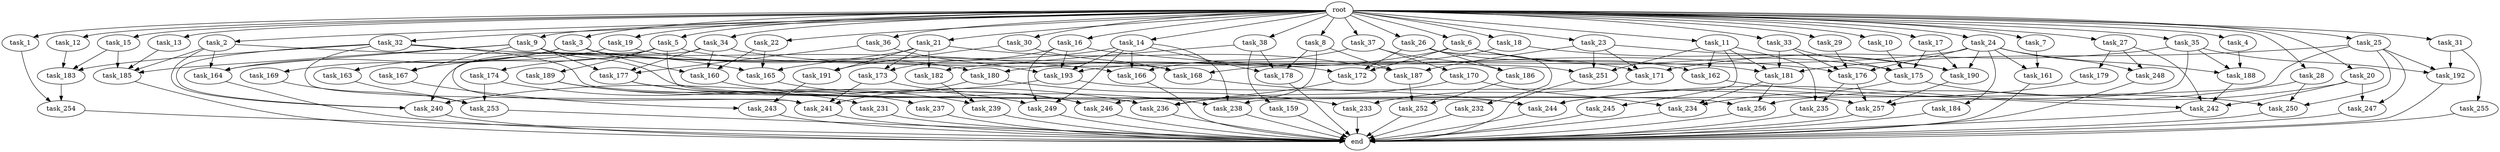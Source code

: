 digraph G {
  root [size="0.000000"];
  task_1 [size="1.024000"];
  task_2 [size="1.024000"];
  task_3 [size="1.024000"];
  task_4 [size="1.024000"];
  task_5 [size="1.024000"];
  task_6 [size="1.024000"];
  task_7 [size="1.024000"];
  task_8 [size="1.024000"];
  task_9 [size="1.024000"];
  task_10 [size="1.024000"];
  task_11 [size="1.024000"];
  task_12 [size="1.024000"];
  task_13 [size="1.024000"];
  task_14 [size="1.024000"];
  task_15 [size="1.024000"];
  task_16 [size="1.024000"];
  task_17 [size="1.024000"];
  task_18 [size="1.024000"];
  task_19 [size="1.024000"];
  task_20 [size="1.024000"];
  task_21 [size="1.024000"];
  task_22 [size="1.024000"];
  task_23 [size="1.024000"];
  task_24 [size="1.024000"];
  task_25 [size="1.024000"];
  task_26 [size="1.024000"];
  task_27 [size="1.024000"];
  task_28 [size="1.024000"];
  task_29 [size="1.024000"];
  task_30 [size="1.024000"];
  task_31 [size="1.024000"];
  task_32 [size="1.024000"];
  task_33 [size="1.024000"];
  task_34 [size="1.024000"];
  task_35 [size="1.024000"];
  task_36 [size="1.024000"];
  task_37 [size="1.024000"];
  task_38 [size="1.024000"];
  task_159 [size="549755813.888000"];
  task_160 [size="1357209665.536000"];
  task_161 [size="1168231104.512000"];
  task_162 [size="446676598.784000"];
  task_163 [size="858993459.200000"];
  task_164 [size="1073741824.000000"];
  task_165 [size="712964571.136000"];
  task_166 [size="987842478.080000"];
  task_167 [size="687194767.360000"];
  task_168 [size="1692217114.624000"];
  task_169 [size="858993459.200000"];
  task_170 [size="695784701.952000"];
  task_171 [size="377957122.048000"];
  task_172 [size="1168231104.512000"];
  task_173 [size="764504178.688000"];
  task_174 [size="214748364.800000"];
  task_175 [size="1692217114.624000"];
  task_176 [size="1623497637.888000"];
  task_177 [size="523986010.112000"];
  task_178 [size="901943132.160000"];
  task_179 [size="77309411.328000"];
  task_180 [size="1168231104.512000"];
  task_181 [size="901943132.160000"];
  task_182 [size="764504178.688000"];
  task_183 [size="661424963.584000"];
  task_184 [size="309237645.312000"];
  task_185 [size="386547056.640000"];
  task_186 [size="1005022347.264000"];
  task_187 [size="386547056.640000"];
  task_188 [size="420906795.008000"];
  task_189 [size="549755813.888000"];
  task_190 [size="1735166787.584000"];
  task_191 [size="352187318.272000"];
  task_192 [size="1030792151.040000"];
  task_193 [size="1382979469.312000"];
  task_231 [size="858993459.200000"];
  task_232 [size="309237645.312000"];
  task_233 [size="1391569403.904000"];
  task_234 [size="618475290.624000"];
  task_235 [size="687194767.360000"];
  task_236 [size="833223655.424000"];
  task_237 [size="214748364.800000"];
  task_238 [size="661424963.584000"];
  task_239 [size="292057776.128000"];
  task_240 [size="309237645.312000"];
  task_241 [size="1537598291.968000"];
  task_242 [size="1116691496.960000"];
  task_243 [size="773094113.280000"];
  task_244 [size="1623497637.888000"];
  task_245 [size="137438953.472000"];
  task_246 [size="429496729.600000"];
  task_247 [size="446676598.784000"];
  task_248 [size="386547056.640000"];
  task_249 [size="1623497637.888000"];
  task_250 [size="1546188226.560000"];
  task_251 [size="309237645.312000"];
  task_252 [size="446676598.784000"];
  task_253 [size="1185410973.696000"];
  task_254 [size="833223655.424000"];
  task_255 [size="858993459.200000"];
  task_256 [size="481036337.152000"];
  task_257 [size="1520418422.784000"];
  end [size="0.000000"];

  root -> task_1 [size="1.000000"];
  root -> task_2 [size="1.000000"];
  root -> task_3 [size="1.000000"];
  root -> task_4 [size="1.000000"];
  root -> task_5 [size="1.000000"];
  root -> task_6 [size="1.000000"];
  root -> task_7 [size="1.000000"];
  root -> task_8 [size="1.000000"];
  root -> task_9 [size="1.000000"];
  root -> task_10 [size="1.000000"];
  root -> task_11 [size="1.000000"];
  root -> task_12 [size="1.000000"];
  root -> task_13 [size="1.000000"];
  root -> task_14 [size="1.000000"];
  root -> task_15 [size="1.000000"];
  root -> task_16 [size="1.000000"];
  root -> task_17 [size="1.000000"];
  root -> task_18 [size="1.000000"];
  root -> task_19 [size="1.000000"];
  root -> task_20 [size="1.000000"];
  root -> task_21 [size="1.000000"];
  root -> task_22 [size="1.000000"];
  root -> task_23 [size="1.000000"];
  root -> task_24 [size="1.000000"];
  root -> task_25 [size="1.000000"];
  root -> task_26 [size="1.000000"];
  root -> task_27 [size="1.000000"];
  root -> task_28 [size="1.000000"];
  root -> task_29 [size="1.000000"];
  root -> task_30 [size="1.000000"];
  root -> task_31 [size="1.000000"];
  root -> task_32 [size="1.000000"];
  root -> task_33 [size="1.000000"];
  root -> task_34 [size="1.000000"];
  root -> task_35 [size="1.000000"];
  root -> task_36 [size="1.000000"];
  root -> task_37 [size="1.000000"];
  root -> task_38 [size="1.000000"];
  task_1 -> task_254 [size="679477248.000000"];
  task_2 -> task_164 [size="75497472.000000"];
  task_2 -> task_165 [size="75497472.000000"];
  task_2 -> task_185 [size="75497472.000000"];
  task_2 -> task_240 [size="75497472.000000"];
  task_3 -> task_160 [size="838860800.000000"];
  task_3 -> task_164 [size="838860800.000000"];
  task_3 -> task_168 [size="838860800.000000"];
  task_3 -> task_169 [size="838860800.000000"];
  task_4 -> task_188 [size="75497472.000000"];
  task_5 -> task_167 [size="536870912.000000"];
  task_5 -> task_172 [size="536870912.000000"];
  task_5 -> task_189 [size="536870912.000000"];
  task_5 -> task_236 [size="536870912.000000"];
  task_5 -> task_241 [size="536870912.000000"];
  task_6 -> task_162 [size="301989888.000000"];
  task_6 -> task_172 [size="301989888.000000"];
  task_6 -> task_175 [size="301989888.000000"];
  task_6 -> task_180 [size="301989888.000000"];
  task_7 -> task_161 [size="838860800.000000"];
  task_8 -> task_178 [size="134217728.000000"];
  task_8 -> task_187 [size="134217728.000000"];
  task_8 -> task_246 [size="134217728.000000"];
  task_9 -> task_164 [size="134217728.000000"];
  task_9 -> task_167 [size="134217728.000000"];
  task_9 -> task_177 [size="134217728.000000"];
  task_9 -> task_185 [size="134217728.000000"];
  task_9 -> task_251 [size="134217728.000000"];
  task_9 -> task_256 [size="134217728.000000"];
  task_10 -> task_175 [size="134217728.000000"];
  task_11 -> task_162 [size="134217728.000000"];
  task_11 -> task_181 [size="134217728.000000"];
  task_11 -> task_235 [size="134217728.000000"];
  task_11 -> task_245 [size="134217728.000000"];
  task_11 -> task_251 [size="134217728.000000"];
  task_12 -> task_183 [size="536870912.000000"];
  task_13 -> task_185 [size="134217728.000000"];
  task_14 -> task_165 [size="209715200.000000"];
  task_14 -> task_166 [size="209715200.000000"];
  task_14 -> task_178 [size="209715200.000000"];
  task_14 -> task_193 [size="209715200.000000"];
  task_14 -> task_238 [size="209715200.000000"];
  task_14 -> task_249 [size="209715200.000000"];
  task_15 -> task_183 [size="33554432.000000"];
  task_15 -> task_185 [size="33554432.000000"];
  task_16 -> task_173 [size="536870912.000000"];
  task_16 -> task_176 [size="536870912.000000"];
  task_16 -> task_193 [size="536870912.000000"];
  task_16 -> task_249 [size="536870912.000000"];
  task_17 -> task_175 [size="679477248.000000"];
  task_17 -> task_190 [size="679477248.000000"];
  task_18 -> task_168 [size="679477248.000000"];
  task_18 -> task_190 [size="679477248.000000"];
  task_19 -> task_163 [size="838860800.000000"];
  task_19 -> task_180 [size="838860800.000000"];
  task_20 -> task_242 [size="301989888.000000"];
  task_20 -> task_247 [size="301989888.000000"];
  task_20 -> task_256 [size="301989888.000000"];
  task_21 -> task_173 [size="209715200.000000"];
  task_21 -> task_174 [size="209715200.000000"];
  task_21 -> task_182 [size="209715200.000000"];
  task_21 -> task_187 [size="209715200.000000"];
  task_21 -> task_191 [size="209715200.000000"];
  task_22 -> task_160 [size="411041792.000000"];
  task_22 -> task_165 [size="411041792.000000"];
  task_23 -> task_171 [size="33554432.000000"];
  task_23 -> task_187 [size="33554432.000000"];
  task_23 -> task_190 [size="33554432.000000"];
  task_23 -> task_251 [size="33554432.000000"];
  task_24 -> task_161 [size="301989888.000000"];
  task_24 -> task_176 [size="301989888.000000"];
  task_24 -> task_184 [size="301989888.000000"];
  task_24 -> task_188 [size="301989888.000000"];
  task_24 -> task_190 [size="301989888.000000"];
  task_24 -> task_193 [size="301989888.000000"];
  task_24 -> task_248 [size="301989888.000000"];
  task_25 -> task_181 [size="134217728.000000"];
  task_25 -> task_192 [size="134217728.000000"];
  task_25 -> task_238 [size="134217728.000000"];
  task_25 -> task_247 [size="134217728.000000"];
  task_25 -> task_250 [size="134217728.000000"];
  task_26 -> task_171 [size="301989888.000000"];
  task_26 -> task_172 [size="301989888.000000"];
  task_26 -> task_186 [size="301989888.000000"];
  task_26 -> task_232 [size="301989888.000000"];
  task_27 -> task_179 [size="75497472.000000"];
  task_27 -> task_242 [size="75497472.000000"];
  task_27 -> task_248 [size="75497472.000000"];
  task_28 -> task_244 [size="838860800.000000"];
  task_28 -> task_250 [size="838860800.000000"];
  task_29 -> task_176 [size="209715200.000000"];
  task_30 -> task_168 [size="134217728.000000"];
  task_30 -> task_191 [size="134217728.000000"];
  task_31 -> task_192 [size="838860800.000000"];
  task_31 -> task_255 [size="838860800.000000"];
  task_32 -> task_166 [size="75497472.000000"];
  task_32 -> task_183 [size="75497472.000000"];
  task_32 -> task_240 [size="75497472.000000"];
  task_32 -> task_241 [size="75497472.000000"];
  task_32 -> task_244 [size="75497472.000000"];
  task_33 -> task_175 [size="536870912.000000"];
  task_33 -> task_176 [size="536870912.000000"];
  task_33 -> task_181 [size="536870912.000000"];
  task_34 -> task_160 [size="75497472.000000"];
  task_34 -> task_177 [size="75497472.000000"];
  task_34 -> task_181 [size="75497472.000000"];
  task_34 -> task_240 [size="75497472.000000"];
  task_35 -> task_171 [size="33554432.000000"];
  task_35 -> task_188 [size="33554432.000000"];
  task_35 -> task_192 [size="33554432.000000"];
  task_35 -> task_257 [size="33554432.000000"];
  task_36 -> task_177 [size="301989888.000000"];
  task_36 -> task_193 [size="301989888.000000"];
  task_37 -> task_166 [size="679477248.000000"];
  task_37 -> task_170 [size="679477248.000000"];
  task_37 -> task_186 [size="679477248.000000"];
  task_38 -> task_159 [size="536870912.000000"];
  task_38 -> task_178 [size="536870912.000000"];
  task_38 -> task_182 [size="536870912.000000"];
  task_159 -> end [size="1.000000"];
  task_160 -> task_238 [size="301989888.000000"];
  task_161 -> end [size="1.000000"];
  task_162 -> task_242 [size="411041792.000000"];
  task_163 -> task_253 [size="411041792.000000"];
  task_164 -> end [size="1.000000"];
  task_165 -> task_246 [size="75497472.000000"];
  task_166 -> end [size="1.000000"];
  task_167 -> task_243 [size="679477248.000000"];
  task_168 -> task_244 [size="536870912.000000"];
  task_169 -> task_253 [size="536870912.000000"];
  task_170 -> task_234 [size="33554432.000000"];
  task_170 -> task_236 [size="33554432.000000"];
  task_171 -> task_233 [size="679477248.000000"];
  task_172 -> task_236 [size="33554432.000000"];
  task_173 -> task_241 [size="209715200.000000"];
  task_173 -> task_246 [size="209715200.000000"];
  task_174 -> task_239 [size="209715200.000000"];
  task_174 -> task_253 [size="209715200.000000"];
  task_175 -> task_234 [size="536870912.000000"];
  task_175 -> task_250 [size="536870912.000000"];
  task_176 -> task_235 [size="536870912.000000"];
  task_176 -> task_257 [size="536870912.000000"];
  task_177 -> task_236 [size="209715200.000000"];
  task_177 -> task_237 [size="209715200.000000"];
  task_178 -> end [size="1.000000"];
  task_179 -> task_244 [size="134217728.000000"];
  task_180 -> task_233 [size="679477248.000000"];
  task_180 -> task_241 [size="679477248.000000"];
  task_181 -> task_234 [size="33554432.000000"];
  task_181 -> task_256 [size="33554432.000000"];
  task_182 -> task_239 [size="75497472.000000"];
  task_183 -> task_254 [size="134217728.000000"];
  task_184 -> end [size="1.000000"];
  task_185 -> end [size="1.000000"];
  task_186 -> task_252 [size="134217728.000000"];
  task_187 -> task_252 [size="301989888.000000"];
  task_188 -> task_242 [size="301989888.000000"];
  task_189 -> task_231 [size="838860800.000000"];
  task_189 -> task_249 [size="838860800.000000"];
  task_190 -> task_257 [size="838860800.000000"];
  task_191 -> task_243 [size="75497472.000000"];
  task_192 -> end [size="1.000000"];
  task_193 -> task_240 [size="75497472.000000"];
  task_193 -> task_257 [size="75497472.000000"];
  task_231 -> end [size="1.000000"];
  task_232 -> end [size="1.000000"];
  task_233 -> end [size="1.000000"];
  task_234 -> end [size="1.000000"];
  task_235 -> end [size="1.000000"];
  task_236 -> end [size="1.000000"];
  task_237 -> end [size="1.000000"];
  task_238 -> end [size="1.000000"];
  task_239 -> end [size="1.000000"];
  task_240 -> end [size="1.000000"];
  task_241 -> end [size="1.000000"];
  task_242 -> end [size="1.000000"];
  task_243 -> end [size="1.000000"];
  task_244 -> end [size="1.000000"];
  task_245 -> end [size="1.000000"];
  task_246 -> end [size="1.000000"];
  task_247 -> end [size="1.000000"];
  task_248 -> end [size="1.000000"];
  task_249 -> end [size="1.000000"];
  task_250 -> end [size="1.000000"];
  task_251 -> end [size="1.000000"];
  task_252 -> end [size="1.000000"];
  task_253 -> end [size="1.000000"];
  task_254 -> end [size="1.000000"];
  task_255 -> end [size="1.000000"];
  task_256 -> end [size="1.000000"];
  task_257 -> end [size="1.000000"];
}
